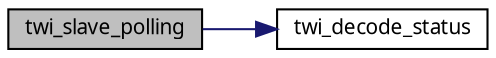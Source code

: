 digraph G
{
  edge [fontname="FreeSans.ttf",fontsize=10,labelfontname="FreeSans.ttf",labelfontsize=10];
  node [fontname="FreeSans.ttf",fontsize=10,shape=record];
  rankdir=LR;
  Node1 [label="twi_slave_polling",height=0.2,width=0.4,color="black", fillcolor="grey75", style="filled" fontcolor="black"];
  Node1 -> Node2 [color="midnightblue",fontsize=10,style="solid",fontname="FreeSans.ttf"];
  Node2 [label="twi_decode_status",height=0.2,width=0.4,color="black", fillcolor="white", style="filled",URL="$twi__lib_8c.html#91d39e1e3705958971abf8cecd865394"];
}
